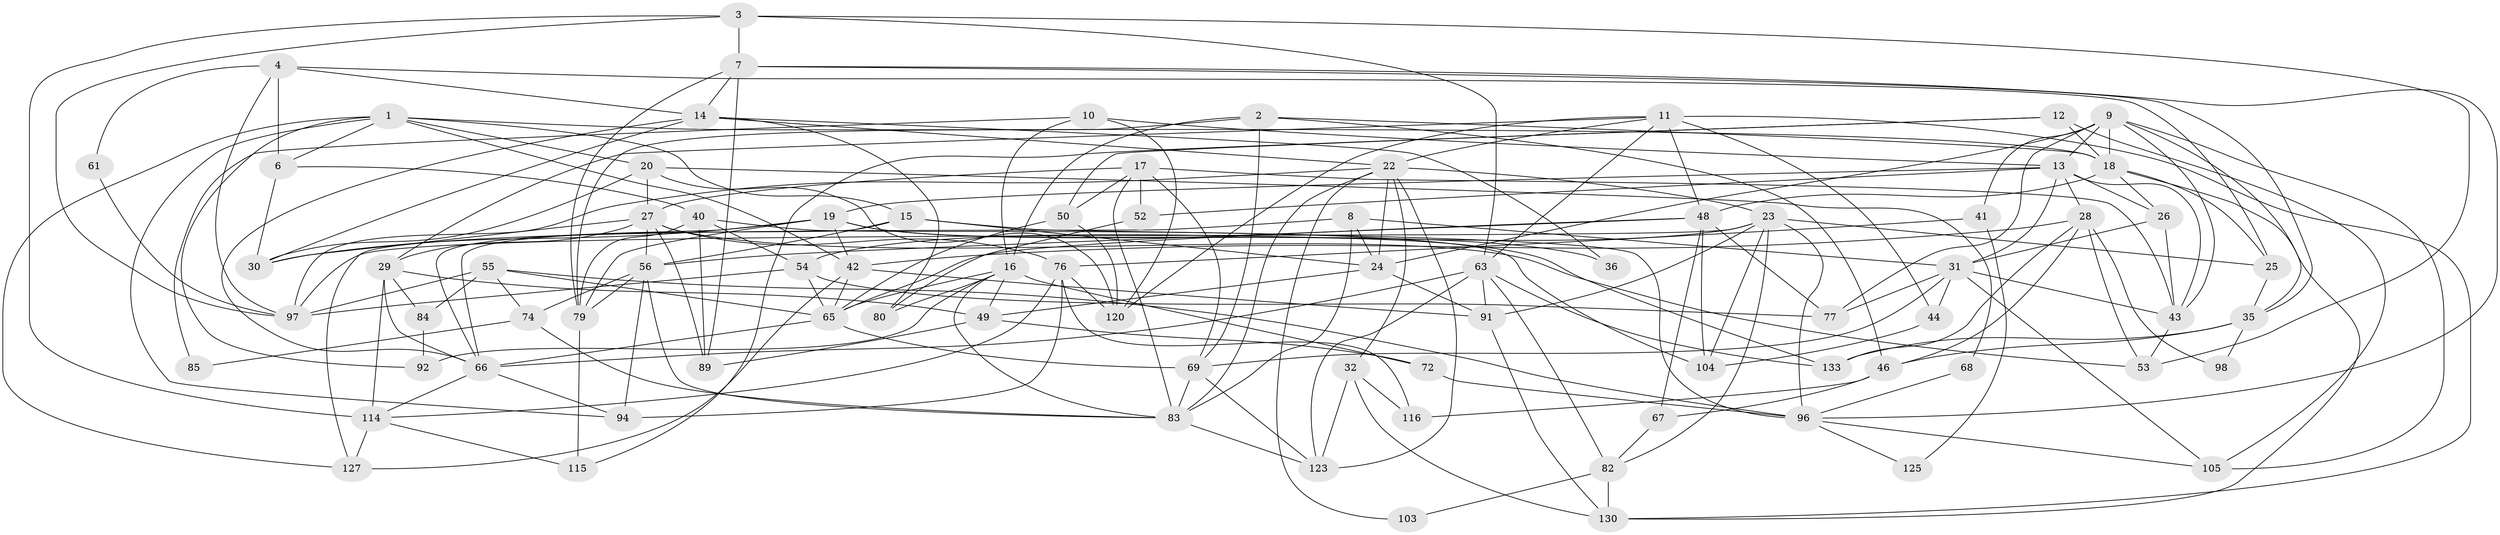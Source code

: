 // Generated by graph-tools (version 1.1) at 2025/52/02/27/25 19:52:05]
// undirected, 82 vertices, 209 edges
graph export_dot {
graph [start="1"]
  node [color=gray90,style=filled];
  1 [super="+34"];
  2 [super="+5"];
  3 [super="+107"];
  4 [super="+59"];
  6;
  7 [super="+111"];
  8;
  9 [super="+37"];
  10 [super="+78"];
  11 [super="+71"];
  12 [super="+108"];
  13 [super="+87"];
  14 [super="+21"];
  15 [super="+62"];
  16 [super="+106"];
  17 [super="+60"];
  18 [super="+38"];
  19 [super="+45"];
  20 [super="+58"];
  22 [super="+100"];
  23 [super="+122"];
  24 [super="+47"];
  25 [super="+73"];
  26;
  27 [super="+90"];
  28 [super="+33"];
  29 [super="+101"];
  30 [super="+51"];
  31 [super="+112"];
  32 [super="+39"];
  35 [super="+99"];
  36;
  40 [super="+102"];
  41;
  42 [super="+64"];
  43 [super="+119"];
  44 [super="+81"];
  46 [super="+128"];
  48 [super="+70"];
  49 [super="+57"];
  50;
  52;
  53;
  54 [super="+131"];
  55 [super="+132"];
  56 [super="+109"];
  61;
  63 [super="+113"];
  65 [super="+75"];
  66 [super="+129"];
  67;
  68;
  69 [super="+93"];
  72;
  74 [super="+86"];
  76 [super="+118"];
  77;
  79 [super="+88"];
  80 [super="+95"];
  82;
  83 [super="+117"];
  84;
  85;
  89;
  91 [super="+110"];
  92;
  94;
  96 [super="+126"];
  97 [super="+124"];
  98;
  103;
  104;
  105;
  114 [super="+121"];
  115;
  116;
  120;
  123;
  125;
  127;
  130;
  133;
  1 -- 127;
  1 -- 20;
  1 -- 6;
  1 -- 94;
  1 -- 92;
  1 -- 15;
  1 -- 18;
  1 -- 42;
  2 -- 16;
  2 -- 46;
  2 -- 18;
  2 -- 69;
  2 -- 79;
  3 -- 97;
  3 -- 53;
  3 -- 63;
  3 -- 7;
  3 -- 114;
  4 -- 6;
  4 -- 97;
  4 -- 25;
  4 -- 61;
  4 -- 14;
  6 -- 30;
  6 -- 40;
  7 -- 89;
  7 -- 79;
  7 -- 96;
  7 -- 35;
  7 -- 14;
  8 -- 31;
  8 -- 127;
  8 -- 83;
  8 -- 24;
  9 -- 13;
  9 -- 18;
  9 -- 105;
  9 -- 43;
  9 -- 35;
  9 -- 24;
  9 -- 77;
  9 -- 41;
  10 -- 120;
  10 -- 16;
  10 -- 85;
  10 -- 13;
  11 -- 120;
  11 -- 44;
  11 -- 48;
  11 -- 130;
  11 -- 22;
  11 -- 29;
  11 -- 63;
  12 -- 115;
  12 -- 105;
  12 -- 50;
  12 -- 18 [weight=2];
  13 -- 28;
  13 -- 19;
  13 -- 52;
  13 -- 26;
  13 -- 43 [weight=2];
  13 -- 31;
  14 -- 22;
  14 -- 36;
  14 -- 80;
  14 -- 66;
  14 -- 30;
  15 -- 66;
  15 -- 24;
  15 -- 56;
  15 -- 96;
  16 -- 80 [weight=2];
  16 -- 72;
  16 -- 65;
  16 -- 83;
  16 -- 92;
  16 -- 49;
  17 -- 27;
  17 -- 50;
  17 -- 83;
  17 -- 52;
  17 -- 69;
  17 -- 43 [weight=2];
  18 -- 48;
  18 -- 25;
  18 -- 26;
  18 -- 130;
  19 -- 36;
  19 -- 30;
  19 -- 66;
  19 -- 79;
  19 -- 42;
  19 -- 133;
  20 -- 68;
  20 -- 120;
  20 -- 30;
  20 -- 27;
  22 -- 97;
  22 -- 103;
  22 -- 32;
  22 -- 83;
  22 -- 23;
  22 -- 24;
  22 -- 123;
  23 -- 82;
  23 -- 91;
  23 -- 97;
  23 -- 104;
  23 -- 54;
  23 -- 96;
  23 -- 25;
  24 -- 91;
  24 -- 49;
  25 -- 35;
  26 -- 43;
  26 -- 31;
  27 -- 76;
  27 -- 89;
  27 -- 53;
  27 -- 30;
  27 -- 29;
  27 -- 56;
  28 -- 53;
  28 -- 98;
  28 -- 133;
  28 -- 42;
  28 -- 46;
  29 -- 114 [weight=2];
  29 -- 49;
  29 -- 66;
  29 -- 84;
  31 -- 105;
  31 -- 69;
  31 -- 77;
  31 -- 43;
  31 -- 44;
  32 -- 130;
  32 -- 116;
  32 -- 123;
  35 -- 46;
  35 -- 133;
  35 -- 98;
  40 -- 54;
  40 -- 89;
  40 -- 104;
  40 -- 79;
  41 -- 125;
  41 -- 76;
  42 -- 65;
  42 -- 91;
  42 -- 127;
  43 -- 53;
  44 -- 104;
  46 -- 67;
  46 -- 116;
  48 -- 65;
  48 -- 67;
  48 -- 77;
  48 -- 104;
  48 -- 56;
  49 -- 72;
  49 -- 89;
  50 -- 120;
  50 -- 65;
  52 -- 80;
  54 -- 77;
  54 -- 65;
  54 -- 97;
  55 -- 84;
  55 -- 97;
  55 -- 96 [weight=2];
  55 -- 65;
  55 -- 74;
  56 -- 94;
  56 -- 83;
  56 -- 79;
  56 -- 74;
  61 -- 97;
  63 -- 91;
  63 -- 123;
  63 -- 82;
  63 -- 133;
  63 -- 66;
  65 -- 69;
  65 -- 66;
  66 -- 94;
  66 -- 114;
  67 -- 82;
  68 -- 96;
  69 -- 123;
  69 -- 83;
  72 -- 96;
  74 -- 83;
  74 -- 85;
  76 -- 114;
  76 -- 116;
  76 -- 120;
  76 -- 94;
  79 -- 115;
  82 -- 103;
  82 -- 130;
  83 -- 123;
  84 -- 92;
  91 -- 130;
  96 -- 105;
  96 -- 125;
  114 -- 115;
  114 -- 127;
}

